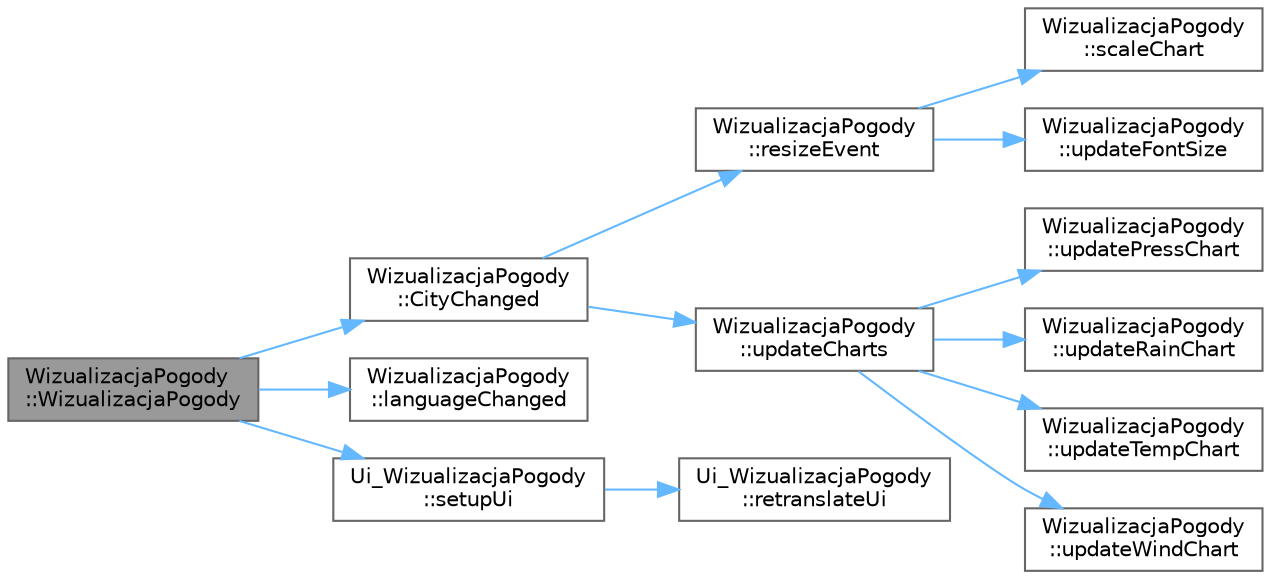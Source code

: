 digraph "WizualizacjaPogody::WizualizacjaPogody"
{
 // LATEX_PDF_SIZE
  bgcolor="transparent";
  edge [fontname=Helvetica,fontsize=10,labelfontname=Helvetica,labelfontsize=10];
  node [fontname=Helvetica,fontsize=10,shape=box,height=0.2,width=0.4];
  rankdir="LR";
  Node1 [id="Node000001",label="WizualizacjaPogody\l::WizualizacjaPogody",height=0.2,width=0.4,color="gray40", fillcolor="grey60", style="filled", fontcolor="black",tooltip="Konstruktor."];
  Node1 -> Node2 [id="edge1_Node000001_Node000002",color="steelblue1",style="solid",tooltip=" "];
  Node2 [id="Node000002",label="WizualizacjaPogody\l::CityChanged",height=0.2,width=0.4,color="grey40", fillcolor="white", style="filled",URL="$class_wizualizacja_pogody.html#aca1438e6e108096683c94825b0d0a9aa",tooltip="Slot do zmiany wybranego miasta w interfejsie aplikacji."];
  Node2 -> Node3 [id="edge2_Node000002_Node000003",color="steelblue1",style="solid",tooltip=" "];
  Node3 [id="Node000003",label="WizualizacjaPogody\l::resizeEvent",height=0.2,width=0.4,color="grey40", fillcolor="white", style="filled",URL="$class_wizualizacja_pogody.html#a1c9b4ca8e3d4bee2ee67a7c7c0e39e81",tooltip="Przesłonięta metoda do obsługi zdarzenia zmiany rozmiaru okna."];
  Node3 -> Node4 [id="edge3_Node000003_Node000004",color="steelblue1",style="solid",tooltip=" "];
  Node4 [id="Node000004",label="WizualizacjaPogody\l::scaleChart",height=0.2,width=0.4,color="grey40", fillcolor="white", style="filled",URL="$class_wizualizacja_pogody.html#ae0247e8fa07e0c0751d2ea72b336f073",tooltip="Metoda do skalowania widoku wykresu."];
  Node3 -> Node5 [id="edge4_Node000003_Node000005",color="steelblue1",style="solid",tooltip=" "];
  Node5 [id="Node000005",label="WizualizacjaPogody\l::updateFontSize",height=0.2,width=0.4,color="grey40", fillcolor="white", style="filled",URL="$class_wizualizacja_pogody.html#a7b8e4b59ac3831da026d5d51cd83dc33",tooltip="Metoda do aktualizacji rozmiaru czcionki etykiety."];
  Node2 -> Node6 [id="edge5_Node000002_Node000006",color="steelblue1",style="solid",tooltip=" "];
  Node6 [id="Node000006",label="WizualizacjaPogody\l::updateCharts",height=0.2,width=0.4,color="grey40", fillcolor="white", style="filled",URL="$class_wizualizacja_pogody.html#a9c19b21dc24079f561c7949d935a5bdf",tooltip="Slot do aktualizacji wykresów dla danego miasta."];
  Node6 -> Node7 [id="edge6_Node000006_Node000007",color="steelblue1",style="solid",tooltip=" "];
  Node7 [id="Node000007",label="WizualizacjaPogody\l::updatePressChart",height=0.2,width=0.4,color="grey40", fillcolor="white", style="filled",URL="$class_wizualizacja_pogody.html#a8d3b74843c992524835cfe28cee19bb4",tooltip="Aktualizuje wykres ciśnienia."];
  Node6 -> Node8 [id="edge7_Node000006_Node000008",color="steelblue1",style="solid",tooltip=" "];
  Node8 [id="Node000008",label="WizualizacjaPogody\l::updateRainChart",height=0.2,width=0.4,color="grey40", fillcolor="white", style="filled",URL="$class_wizualizacja_pogody.html#a8fb512c9809087cd41e8242a38d3b1de",tooltip="Aktualizuje wykres opadów."];
  Node6 -> Node9 [id="edge8_Node000006_Node000009",color="steelblue1",style="solid",tooltip=" "];
  Node9 [id="Node000009",label="WizualizacjaPogody\l::updateTempChart",height=0.2,width=0.4,color="grey40", fillcolor="white", style="filled",URL="$class_wizualizacja_pogody.html#aa6a6a230bff02f9dcba5bcb1587a84af",tooltip="Aktualizuje wykres temperatury."];
  Node6 -> Node10 [id="edge9_Node000006_Node000010",color="steelblue1",style="solid",tooltip=" "];
  Node10 [id="Node000010",label="WizualizacjaPogody\l::updateWindChart",height=0.2,width=0.4,color="grey40", fillcolor="white", style="filled",URL="$class_wizualizacja_pogody.html#ac4970ffe3ac99677cdd6b049e55f9a9a",tooltip="Aktualizuje wykres prędkości wiatru."];
  Node1 -> Node11 [id="edge10_Node000001_Node000011",color="steelblue1",style="solid",tooltip=" "];
  Node11 [id="Node000011",label="WizualizacjaPogody\l::languageChanged",height=0.2,width=0.4,color="grey40", fillcolor="white", style="filled",URL="$class_wizualizacja_pogody.html#a010a0be3e336169f97dd5559f3ed44af",tooltip="Slot do zmiany języka aplikacji."];
  Node1 -> Node12 [id="edge11_Node000001_Node000012",color="steelblue1",style="solid",tooltip=" "];
  Node12 [id="Node000012",label="Ui_WizualizacjaPogody\l::setupUi",height=0.2,width=0.4,color="grey40", fillcolor="white", style="filled",URL="$class_ui___wizualizacja_pogody.html#a722f306dd8945fcae68c80fb0b51f563",tooltip=" "];
  Node12 -> Node13 [id="edge12_Node000012_Node000013",color="steelblue1",style="solid",tooltip=" "];
  Node13 [id="Node000013",label="Ui_WizualizacjaPogody\l::retranslateUi",height=0.2,width=0.4,color="grey40", fillcolor="white", style="filled",URL="$class_ui___wizualizacja_pogody.html#adb50db3fe2e92457d6788d57a30f9646",tooltip=" "];
}
